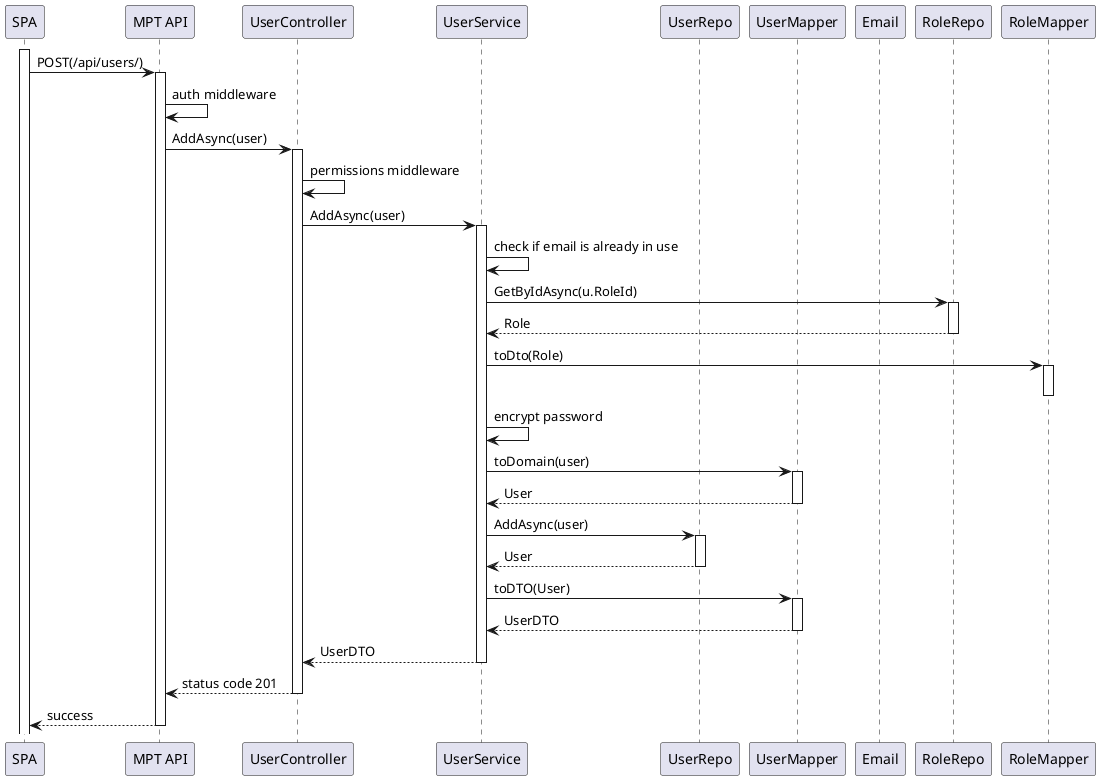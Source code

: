 @startuml
participant SPA
participant "MPT API" as API
participant "UserController" as Ctrl
participant "UserService" as Srv
participant "UserRepo" as Repo
participant "UserMapper" as Map
participant "Email" as Email
participant "RoleRepo" as rr
participant "RoleMapper" as rm

activate SPA
SPA -> API: POST(/api/users/)
activate API

API -> API: auth middleware
API -> Ctrl: AddAsync(user)
activate Ctrl

Ctrl -> Ctrl: permissions middleware
Ctrl -> Srv: AddAsync(user)
activate Srv

Srv -> Srv: check if email is already in use


Srv -> rr: GetByIdAsync(u.RoleId)
activate rr
rr --> Srv: Role
deactivate rr

Srv -> rm: toDto(Role)
activate rm
deactivate rm


Srv -> Srv: encrypt password

Srv -> Map: toDomain(user)
activate Map
Map --> Srv: User
deactivate Map

Srv -> Repo: AddAsync(user)
activate Repo
Repo --> Srv: User
deactivate Repo

Srv -> Map: toDTO(User)
activate Map
Map --> Srv: UserDTO
deactivate Map

Srv --> Ctrl: UserDTO
deactivate Srv

Ctrl --> API: status code 201
deactivate Ctrl

API --> SPA: success
deactivate API




@enduml